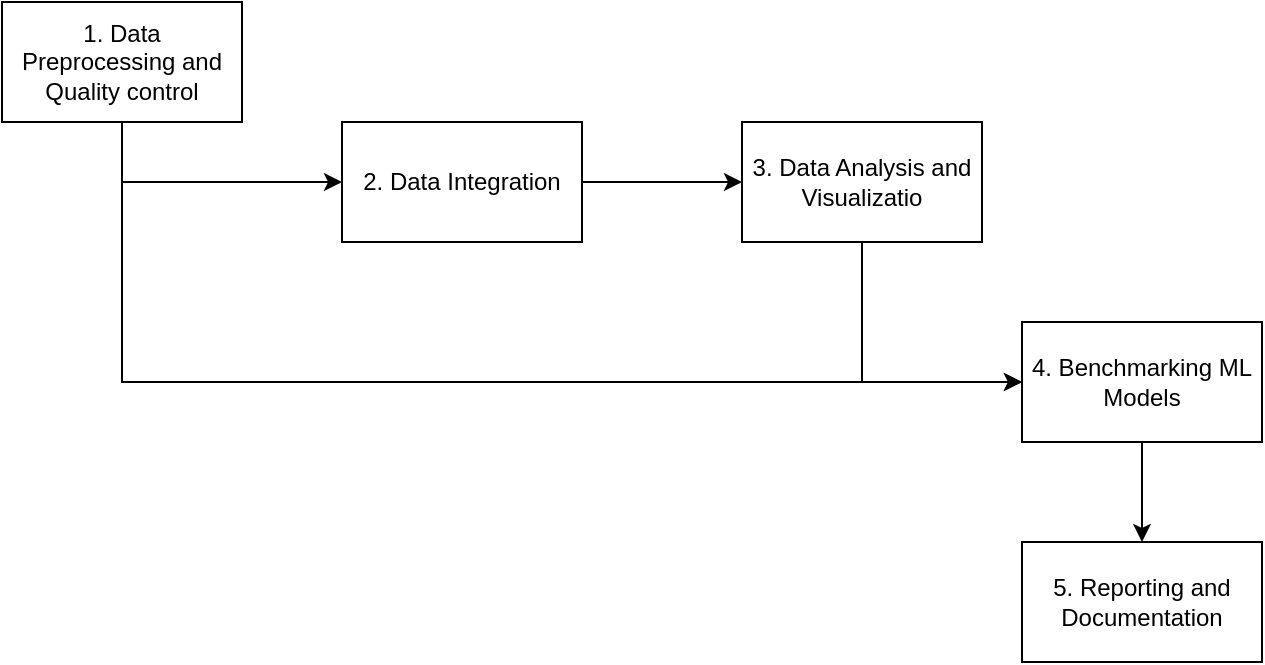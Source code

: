 <mxfile version="23.1.4" type="device">
  <diagram name="Страница — 1" id="f6mGqc89Dm3A2QiHwG-W">
    <mxGraphModel dx="1050" dy="557" grid="1" gridSize="10" guides="1" tooltips="1" connect="1" arrows="1" fold="1" page="1" pageScale="1" pageWidth="827" pageHeight="1169" math="0" shadow="0">
      <root>
        <mxCell id="0" />
        <mxCell id="1" parent="0" />
        <mxCell id="BvQ2zlWcKMTeXFyQWcYa-7" style="edgeStyle=orthogonalEdgeStyle;rounded=0;orthogonalLoop=1;jettySize=auto;html=1;exitX=0.5;exitY=1;exitDx=0;exitDy=0;entryX=0;entryY=0.5;entryDx=0;entryDy=0;" parent="1" source="BvQ2zlWcKMTeXFyQWcYa-2" target="BvQ2zlWcKMTeXFyQWcYa-3" edge="1">
          <mxGeometry relative="1" as="geometry" />
        </mxCell>
        <mxCell id="BvQ2zlWcKMTeXFyQWcYa-10" style="edgeStyle=orthogonalEdgeStyle;rounded=0;orthogonalLoop=1;jettySize=auto;html=1;exitX=0.5;exitY=1;exitDx=0;exitDy=0;entryX=0;entryY=0.5;entryDx=0;entryDy=0;" parent="1" source="BvQ2zlWcKMTeXFyQWcYa-2" target="BvQ2zlWcKMTeXFyQWcYa-5" edge="1">
          <mxGeometry relative="1" as="geometry" />
        </mxCell>
        <mxCell id="BvQ2zlWcKMTeXFyQWcYa-2" value="1. Data Preprocessing and Quality control" style="rounded=0;whiteSpace=wrap;html=1;" parent="1" vertex="1">
          <mxGeometry x="120" y="270" width="120" height="60" as="geometry" />
        </mxCell>
        <mxCell id="BvQ2zlWcKMTeXFyQWcYa-8" style="edgeStyle=orthogonalEdgeStyle;rounded=0;orthogonalLoop=1;jettySize=auto;html=1;exitX=1;exitY=0.5;exitDx=0;exitDy=0;" parent="1" source="BvQ2zlWcKMTeXFyQWcYa-3" target="BvQ2zlWcKMTeXFyQWcYa-4" edge="1">
          <mxGeometry relative="1" as="geometry" />
        </mxCell>
        <mxCell id="BvQ2zlWcKMTeXFyQWcYa-3" value="2. Data Integration" style="rounded=0;whiteSpace=wrap;html=1;" parent="1" vertex="1">
          <mxGeometry x="290" y="330" width="120" height="60" as="geometry" />
        </mxCell>
        <mxCell id="BvQ2zlWcKMTeXFyQWcYa-11" style="edgeStyle=orthogonalEdgeStyle;rounded=0;orthogonalLoop=1;jettySize=auto;html=1;exitX=0.5;exitY=1;exitDx=0;exitDy=0;entryX=0;entryY=0.5;entryDx=0;entryDy=0;" parent="1" source="BvQ2zlWcKMTeXFyQWcYa-4" target="BvQ2zlWcKMTeXFyQWcYa-5" edge="1">
          <mxGeometry relative="1" as="geometry" />
        </mxCell>
        <mxCell id="BvQ2zlWcKMTeXFyQWcYa-4" value="3. Data Analysis and Visualizatio" style="rounded=0;whiteSpace=wrap;html=1;" parent="1" vertex="1">
          <mxGeometry x="490" y="330" width="120" height="60" as="geometry" />
        </mxCell>
        <mxCell id="BvQ2zlWcKMTeXFyQWcYa-13" style="edgeStyle=orthogonalEdgeStyle;rounded=0;orthogonalLoop=1;jettySize=auto;html=1;exitX=0.5;exitY=1;exitDx=0;exitDy=0;entryX=0.5;entryY=0;entryDx=0;entryDy=0;" parent="1" source="BvQ2zlWcKMTeXFyQWcYa-5" target="BvQ2zlWcKMTeXFyQWcYa-6" edge="1">
          <mxGeometry relative="1" as="geometry" />
        </mxCell>
        <mxCell id="BvQ2zlWcKMTeXFyQWcYa-5" value="4. Benchmarking ML Models" style="rounded=0;whiteSpace=wrap;html=1;" parent="1" vertex="1">
          <mxGeometry x="630" y="430" width="120" height="60" as="geometry" />
        </mxCell>
        <mxCell id="BvQ2zlWcKMTeXFyQWcYa-6" value="5. Reporting and Documentation" style="rounded=0;whiteSpace=wrap;html=1;" parent="1" vertex="1">
          <mxGeometry x="630" y="540" width="120" height="60" as="geometry" />
        </mxCell>
      </root>
    </mxGraphModel>
  </diagram>
</mxfile>
